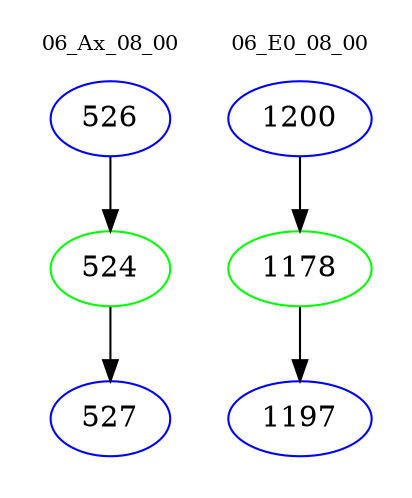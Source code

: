digraph{
subgraph cluster_0 {
color = white
label = "06_Ax_08_00";
fontsize=10;
T0_526 [label="526", color="blue"]
T0_526 -> T0_524 [color="black"]
T0_524 [label="524", color="green"]
T0_524 -> T0_527 [color="black"]
T0_527 [label="527", color="blue"]
}
subgraph cluster_1 {
color = white
label = "06_E0_08_00";
fontsize=10;
T1_1200 [label="1200", color="blue"]
T1_1200 -> T1_1178 [color="black"]
T1_1178 [label="1178", color="green"]
T1_1178 -> T1_1197 [color="black"]
T1_1197 [label="1197", color="blue"]
}
}
